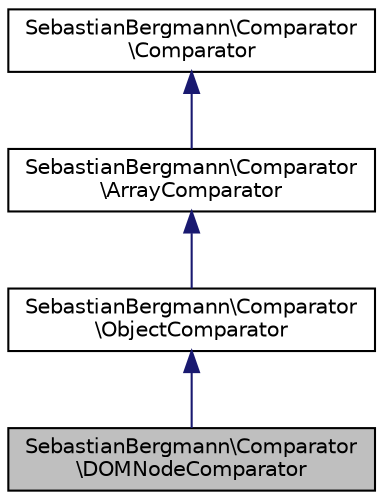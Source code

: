 digraph "SebastianBergmann\Comparator\DOMNodeComparator"
{
  edge [fontname="Helvetica",fontsize="10",labelfontname="Helvetica",labelfontsize="10"];
  node [fontname="Helvetica",fontsize="10",shape=record];
  Node4 [label="SebastianBergmann\\Comparator\l\\DOMNodeComparator",height=0.2,width=0.4,color="black", fillcolor="grey75", style="filled", fontcolor="black"];
  Node5 -> Node4 [dir="back",color="midnightblue",fontsize="10",style="solid",fontname="Helvetica"];
  Node5 [label="SebastianBergmann\\Comparator\l\\ObjectComparator",height=0.2,width=0.4,color="black", fillcolor="white", style="filled",URL="$classSebastianBergmann_1_1Comparator_1_1ObjectComparator.html"];
  Node6 -> Node5 [dir="back",color="midnightblue",fontsize="10",style="solid",fontname="Helvetica"];
  Node6 [label="SebastianBergmann\\Comparator\l\\ArrayComparator",height=0.2,width=0.4,color="black", fillcolor="white", style="filled",URL="$classSebastianBergmann_1_1Comparator_1_1ArrayComparator.html"];
  Node7 -> Node6 [dir="back",color="midnightblue",fontsize="10",style="solid",fontname="Helvetica"];
  Node7 [label="SebastianBergmann\\Comparator\l\\Comparator",height=0.2,width=0.4,color="black", fillcolor="white", style="filled",URL="$classSebastianBergmann_1_1Comparator_1_1Comparator.html"];
}
